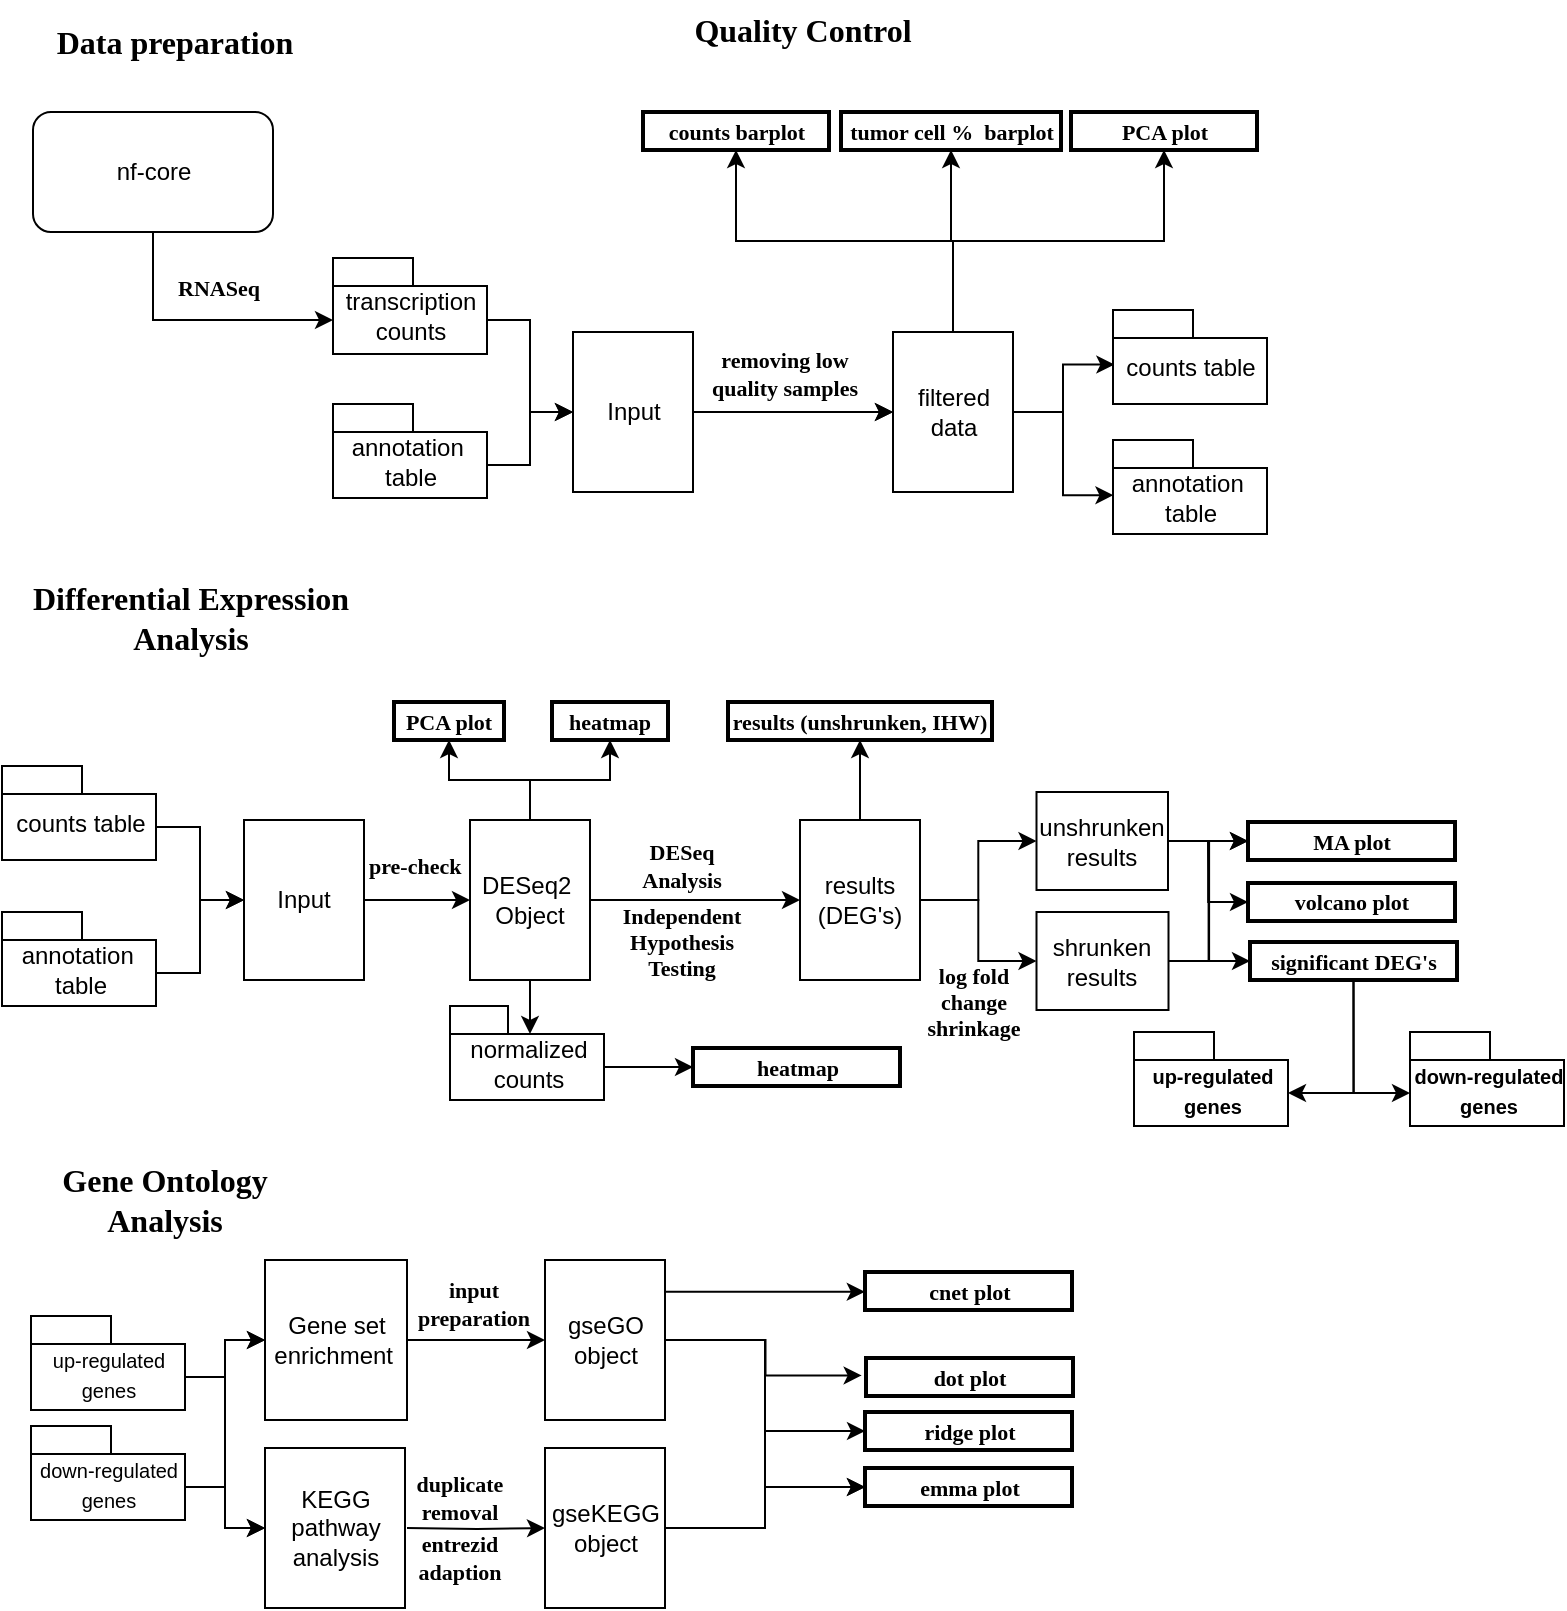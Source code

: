 <mxfile version="20.0.3" type="github">
  <diagram id="bCjTPeAco60ox-aivxKD" name="Page-1">
    <mxGraphModel dx="906" dy="541" grid="1" gridSize="11" guides="1" tooltips="1" connect="1" arrows="1" fold="1" page="1" pageScale="1" pageWidth="827" pageHeight="1169" math="0" shadow="0">
      <root>
        <mxCell id="0" />
        <mxCell id="1" parent="0" />
        <mxCell id="0bk85MqHZsK9ZeTsj-VL-3" style="edgeStyle=orthogonalEdgeStyle;rounded=0;orthogonalLoop=1;jettySize=auto;html=1;exitX=1;exitY=0.5;exitDx=0;exitDy=0;entryX=0;entryY=0.5;entryDx=0;entryDy=0;fontSize=13;" edge="1" parent="1" source="8gjiBj3QGvy9vOmuxcWl-2" target="8gjiBj3QGvy9vOmuxcWl-20">
          <mxGeometry relative="1" as="geometry" />
        </mxCell>
        <mxCell id="0bk85MqHZsK9ZeTsj-VL-14" value="" style="edgeStyle=orthogonalEdgeStyle;rounded=0;orthogonalLoop=1;jettySize=auto;html=1;fontSize=12;" edge="1" parent="1" source="8gjiBj3QGvy9vOmuxcWl-2" target="8gjiBj3QGvy9vOmuxcWl-20">
          <mxGeometry relative="1" as="geometry" />
        </mxCell>
        <mxCell id="8gjiBj3QGvy9vOmuxcWl-2" value="Input" style="rounded=0;whiteSpace=wrap;html=1;" parent="1" vertex="1">
          <mxGeometry x="310.5" y="210" width="60" height="80" as="geometry" />
        </mxCell>
        <mxCell id="8gjiBj3QGvy9vOmuxcWl-73" style="edgeStyle=orthogonalEdgeStyle;rounded=0;orthogonalLoop=1;jettySize=auto;html=1;exitX=0;exitY=0;exitDx=77;exitDy=31.0;exitPerimeter=0;entryX=0;entryY=0.5;entryDx=0;entryDy=0;fontFamily=Times New Roman;fontSize=9;" parent="1" source="8gjiBj3QGvy9vOmuxcWl-3" target="8gjiBj3QGvy9vOmuxcWl-2" edge="1">
          <mxGeometry relative="1" as="geometry" />
        </mxCell>
        <mxCell id="8gjiBj3QGvy9vOmuxcWl-3" value="&lt;span style=&quot;font-weight: normal;&quot;&gt;transcription &lt;br&gt;counts&lt;/span&gt;" style="shape=folder;fontStyle=1;spacingTop=10;tabWidth=40;tabHeight=14;tabPosition=left;html=1;" parent="1" vertex="1">
          <mxGeometry x="190.5" y="173" width="77" height="48" as="geometry" />
        </mxCell>
        <mxCell id="0bk85MqHZsK9ZeTsj-VL-12" style="edgeStyle=orthogonalEdgeStyle;rounded=0;orthogonalLoop=1;jettySize=auto;html=1;exitX=0.5;exitY=1;exitDx=0;exitDy=0;entryX=0;entryY=0;entryDx=0;entryDy=31;entryPerimeter=0;fontSize=12;" edge="1" parent="1" source="8gjiBj3QGvy9vOmuxcWl-4" target="8gjiBj3QGvy9vOmuxcWl-3">
          <mxGeometry relative="1" as="geometry" />
        </mxCell>
        <mxCell id="8gjiBj3QGvy9vOmuxcWl-4" value="nf-core" style="rounded=1;whiteSpace=wrap;html=1;" parent="1" vertex="1">
          <mxGeometry x="40.5" y="100" width="120" height="60" as="geometry" />
        </mxCell>
        <mxCell id="8gjiBj3QGvy9vOmuxcWl-72" style="edgeStyle=orthogonalEdgeStyle;rounded=0;orthogonalLoop=1;jettySize=auto;html=1;exitX=0;exitY=0;exitDx=77;exitDy=30.5;exitPerimeter=0;entryX=0;entryY=0.5;entryDx=0;entryDy=0;fontFamily=Times New Roman;fontSize=9;" parent="1" source="8gjiBj3QGvy9vOmuxcWl-7" target="8gjiBj3QGvy9vOmuxcWl-2" edge="1">
          <mxGeometry relative="1" as="geometry" />
        </mxCell>
        <mxCell id="8gjiBj3QGvy9vOmuxcWl-7" value="&lt;span style=&quot;font-weight: normal;&quot;&gt;annotation&amp;nbsp;&lt;br&gt;table&lt;/span&gt;" style="shape=folder;fontStyle=1;spacingTop=10;tabWidth=40;tabHeight=14;tabPosition=left;html=1;" parent="1" vertex="1">
          <mxGeometry x="190.5" y="246" width="77" height="47" as="geometry" />
        </mxCell>
        <mxCell id="8gjiBj3QGvy9vOmuxcWl-11" value="Quality Control" style="text;html=1;align=center;verticalAlign=middle;resizable=0;points=[];autosize=1;strokeColor=none;fillColor=none;fontSize=16;fontFamily=Times New Roman;fontStyle=1" parent="1" vertex="1">
          <mxGeometry x="360" y="44" width="130" height="30" as="geometry" />
        </mxCell>
        <mxCell id="8gjiBj3QGvy9vOmuxcWl-13" value="Data preparation" style="text;html=1;align=center;verticalAlign=middle;resizable=0;points=[];autosize=1;strokeColor=none;fillColor=none;fontSize=16;fontFamily=Times New Roman;fontStyle=1" parent="1" vertex="1">
          <mxGeometry x="40.5" y="50" width="140" height="30" as="geometry" />
        </mxCell>
        <mxCell id="8gjiBj3QGvy9vOmuxcWl-74" style="edgeStyle=orthogonalEdgeStyle;rounded=0;orthogonalLoop=1;jettySize=auto;html=1;exitX=0.5;exitY=0;exitDx=0;exitDy=0;entryX=0.5;entryY=1;entryDx=0;entryDy=0;fontFamily=Times New Roman;fontSize=9;" parent="1" source="8gjiBj3QGvy9vOmuxcWl-20" target="8gjiBj3QGvy9vOmuxcWl-26" edge="1">
          <mxGeometry relative="1" as="geometry" />
        </mxCell>
        <mxCell id="8gjiBj3QGvy9vOmuxcWl-75" style="edgeStyle=orthogonalEdgeStyle;rounded=0;orthogonalLoop=1;jettySize=auto;html=1;exitX=0.5;exitY=0;exitDx=0;exitDy=0;entryX=0.5;entryY=1;entryDx=0;entryDy=0;fontFamily=Times New Roman;fontSize=9;" parent="1" source="8gjiBj3QGvy9vOmuxcWl-20" target="8gjiBj3QGvy9vOmuxcWl-27" edge="1">
          <mxGeometry relative="1" as="geometry" />
        </mxCell>
        <mxCell id="8gjiBj3QGvy9vOmuxcWl-76" style="edgeStyle=orthogonalEdgeStyle;rounded=0;orthogonalLoop=1;jettySize=auto;html=1;exitX=0.5;exitY=0;exitDx=0;exitDy=0;entryX=0.5;entryY=1;entryDx=0;entryDy=0;fontFamily=Times New Roman;fontSize=9;" parent="1" source="8gjiBj3QGvy9vOmuxcWl-20" target="8gjiBj3QGvy9vOmuxcWl-28" edge="1">
          <mxGeometry relative="1" as="geometry" />
        </mxCell>
        <mxCell id="0bk85MqHZsK9ZeTsj-VL-10" style="edgeStyle=orthogonalEdgeStyle;rounded=0;orthogonalLoop=1;jettySize=auto;html=1;exitX=1;exitY=0.5;exitDx=0;exitDy=0;entryX=0.009;entryY=0.58;entryDx=0;entryDy=0;entryPerimeter=0;fontSize=13;" edge="1" parent="1" source="8gjiBj3QGvy9vOmuxcWl-20" target="0bk85MqHZsK9ZeTsj-VL-6">
          <mxGeometry relative="1" as="geometry" />
        </mxCell>
        <mxCell id="0bk85MqHZsK9ZeTsj-VL-11" style="edgeStyle=orthogonalEdgeStyle;rounded=0;orthogonalLoop=1;jettySize=auto;html=1;entryX=0.003;entryY=0.587;entryDx=0;entryDy=0;entryPerimeter=0;fontSize=13;" edge="1" parent="1" source="8gjiBj3QGvy9vOmuxcWl-20" target="0bk85MqHZsK9ZeTsj-VL-5">
          <mxGeometry relative="1" as="geometry" />
        </mxCell>
        <mxCell id="8gjiBj3QGvy9vOmuxcWl-20" value="filtered data" style="rounded=0;whiteSpace=wrap;html=1;" parent="1" vertex="1">
          <mxGeometry x="470.5" y="210" width="60" height="80" as="geometry" />
        </mxCell>
        <mxCell id="8gjiBj3QGvy9vOmuxcWl-26" value="counts barplot" style="rounded=0;whiteSpace=wrap;html=1;fontFamily=Times New Roman;fontSize=11;strokeWidth=2;fontStyle=1" parent="1" vertex="1">
          <mxGeometry x="345.5" y="100" width="93" height="19" as="geometry" />
        </mxCell>
        <mxCell id="8gjiBj3QGvy9vOmuxcWl-27" value="tumor cell %&amp;nbsp; barplot" style="rounded=0;whiteSpace=wrap;html=1;fontFamily=Times New Roman;fontSize=11;strokeWidth=2;fontStyle=1" parent="1" vertex="1">
          <mxGeometry x="444.5" y="100" width="110" height="19" as="geometry" />
        </mxCell>
        <mxCell id="8gjiBj3QGvy9vOmuxcWl-28" value="PCA plot" style="rounded=0;whiteSpace=wrap;html=1;fontFamily=Times New Roman;fontSize=11;strokeWidth=2;fontStyle=1" parent="1" vertex="1">
          <mxGeometry x="559.5" y="100" width="93" height="19" as="geometry" />
        </mxCell>
        <mxCell id="8gjiBj3QGvy9vOmuxcWl-34" value="Differential Expression&lt;br&gt;Analysis" style="text;html=1;align=center;verticalAlign=middle;resizable=0;points=[];autosize=1;strokeColor=none;fillColor=none;fontSize=16;fontFamily=Times New Roman;fontStyle=1" parent="1" vertex="1">
          <mxGeometry x="25" y="325" width="187" height="55" as="geometry" />
        </mxCell>
        <mxCell id="8gjiBj3QGvy9vOmuxcWl-53" style="edgeStyle=orthogonalEdgeStyle;rounded=0;orthogonalLoop=1;jettySize=auto;html=1;exitX=0;exitY=0;exitDx=77;exitDy=30.5;exitPerimeter=0;entryX=0;entryY=0.5;entryDx=0;entryDy=0;fontFamily=Times New Roman;fontSize=9;" parent="1" source="8gjiBj3QGvy9vOmuxcWl-35" target="8gjiBj3QGvy9vOmuxcWl-41" edge="1">
          <mxGeometry relative="1" as="geometry" />
        </mxCell>
        <mxCell id="8gjiBj3QGvy9vOmuxcWl-35" value="&lt;span style=&quot;font-weight: normal;&quot;&gt;annotation&amp;nbsp;&lt;br&gt;table&lt;/span&gt;" style="shape=folder;fontStyle=1;spacingTop=10;tabWidth=40;tabHeight=14;tabPosition=left;html=1;" parent="1" vertex="1">
          <mxGeometry x="25" y="500" width="77" height="47" as="geometry" />
        </mxCell>
        <mxCell id="8gjiBj3QGvy9vOmuxcWl-56" style="edgeStyle=orthogonalEdgeStyle;rounded=0;orthogonalLoop=1;jettySize=auto;html=1;exitX=0;exitY=0;exitDx=77;exitDy=30.5;exitPerimeter=0;entryX=0;entryY=0.5;entryDx=0;entryDy=0;fontFamily=Times New Roman;fontSize=9;" parent="1" source="8gjiBj3QGvy9vOmuxcWl-37" target="8gjiBj3QGvy9vOmuxcWl-41" edge="1">
          <mxGeometry relative="1" as="geometry" />
        </mxCell>
        <mxCell id="8gjiBj3QGvy9vOmuxcWl-37" value="&lt;span style=&quot;font-weight: 400;&quot;&gt;counts table&lt;/span&gt;" style="shape=folder;fontStyle=1;spacingTop=10;tabWidth=40;tabHeight=14;tabPosition=left;html=1;" parent="1" vertex="1">
          <mxGeometry x="25" y="427" width="77" height="47" as="geometry" />
        </mxCell>
        <mxCell id="8gjiBj3QGvy9vOmuxcWl-41" value="Input" style="rounded=0;whiteSpace=wrap;html=1;" parent="1" vertex="1">
          <mxGeometry x="146" y="454" width="60" height="80" as="geometry" />
        </mxCell>
        <mxCell id="8gjiBj3QGvy9vOmuxcWl-51" style="edgeStyle=orthogonalEdgeStyle;rounded=0;orthogonalLoop=1;jettySize=auto;html=1;exitX=0.5;exitY=0;exitDx=0;exitDy=0;entryX=0.5;entryY=1;entryDx=0;entryDy=0;fontFamily=Times New Roman;fontSize=9;" parent="1" source="8gjiBj3QGvy9vOmuxcWl-43" target="8gjiBj3QGvy9vOmuxcWl-47" edge="1">
          <mxGeometry relative="1" as="geometry" />
        </mxCell>
        <mxCell id="8gjiBj3QGvy9vOmuxcWl-52" style="edgeStyle=orthogonalEdgeStyle;rounded=0;orthogonalLoop=1;jettySize=auto;html=1;exitX=0.5;exitY=0;exitDx=0;exitDy=0;entryX=0.5;entryY=1;entryDx=0;entryDy=0;fontFamily=Times New Roman;fontSize=9;" parent="1" source="8gjiBj3QGvy9vOmuxcWl-43" target="8gjiBj3QGvy9vOmuxcWl-48" edge="1">
          <mxGeometry relative="1" as="geometry" />
        </mxCell>
        <mxCell id="8gjiBj3QGvy9vOmuxcWl-58" style="edgeStyle=orthogonalEdgeStyle;rounded=0;orthogonalLoop=1;jettySize=auto;html=1;exitX=1;exitY=0.5;exitDx=0;exitDy=0;fontFamily=Times New Roman;fontSize=9;" parent="1" source="8gjiBj3QGvy9vOmuxcWl-43" target="8gjiBj3QGvy9vOmuxcWl-57" edge="1">
          <mxGeometry relative="1" as="geometry" />
        </mxCell>
        <mxCell id="8gjiBj3QGvy9vOmuxcWl-93" style="edgeStyle=orthogonalEdgeStyle;rounded=0;orthogonalLoop=1;jettySize=auto;html=1;exitX=0.5;exitY=1;exitDx=0;exitDy=0;entryX=0;entryY=0;entryDx=40;entryDy=14;entryPerimeter=0;fontFamily=Times New Roman;fontSize=9;" parent="1" source="8gjiBj3QGvy9vOmuxcWl-43" target="8gjiBj3QGvy9vOmuxcWl-92" edge="1">
          <mxGeometry relative="1" as="geometry" />
        </mxCell>
        <mxCell id="8gjiBj3QGvy9vOmuxcWl-43" value="DESeq2&amp;nbsp;&lt;br&gt;Object" style="rounded=0;whiteSpace=wrap;html=1;" parent="1" vertex="1">
          <mxGeometry x="259" y="454" width="60" height="80" as="geometry" />
        </mxCell>
        <mxCell id="8gjiBj3QGvy9vOmuxcWl-44" value="" style="endArrow=classic;html=1;rounded=0;fontFamily=Times New Roman;fontSize=9;exitX=1;exitY=0.5;exitDx=0;exitDy=0;entryX=0;entryY=0.5;entryDx=0;entryDy=0;" parent="1" source="8gjiBj3QGvy9vOmuxcWl-41" target="8gjiBj3QGvy9vOmuxcWl-43" edge="1">
          <mxGeometry width="50" height="50" relative="1" as="geometry">
            <mxPoint x="234.24" y="470.5" as="sourcePoint" />
            <mxPoint x="277.76" y="511" as="targetPoint" />
          </mxGeometry>
        </mxCell>
        <mxCell id="8gjiBj3QGvy9vOmuxcWl-45" value="pre-check&amp;nbsp;" style="text;html=1;strokeColor=none;fillColor=none;align=center;verticalAlign=middle;whiteSpace=wrap;rounded=0;fontFamily=Times New Roman;fontSize=11;fontStyle=1" parent="1" vertex="1">
          <mxGeometry x="203" y="462" width="60" height="30" as="geometry" />
        </mxCell>
        <mxCell id="8gjiBj3QGvy9vOmuxcWl-47" value="PCA plot" style="rounded=0;whiteSpace=wrap;html=1;fontFamily=Times New Roman;fontSize=11;strokeWidth=2;fontStyle=1" parent="1" vertex="1">
          <mxGeometry x="221" y="395" width="55" height="19" as="geometry" />
        </mxCell>
        <mxCell id="8gjiBj3QGvy9vOmuxcWl-48" value="heatmap" style="rounded=0;whiteSpace=wrap;html=1;fontFamily=Times New Roman;fontSize=11;strokeWidth=2;fontStyle=1" parent="1" vertex="1">
          <mxGeometry x="300" y="395" width="58" height="19" as="geometry" />
        </mxCell>
        <mxCell id="8gjiBj3QGvy9vOmuxcWl-63" style="edgeStyle=orthogonalEdgeStyle;rounded=0;orthogonalLoop=1;jettySize=auto;html=1;exitX=0.5;exitY=0;exitDx=0;exitDy=0;entryX=0.5;entryY=1;entryDx=0;entryDy=0;fontFamily=Times New Roman;fontSize=9;" parent="1" source="8gjiBj3QGvy9vOmuxcWl-57" target="8gjiBj3QGvy9vOmuxcWl-62" edge="1">
          <mxGeometry relative="1" as="geometry" />
        </mxCell>
        <mxCell id="8gjiBj3QGvy9vOmuxcWl-65" style="edgeStyle=orthogonalEdgeStyle;rounded=0;orthogonalLoop=1;jettySize=auto;html=1;exitX=1;exitY=0.5;exitDx=0;exitDy=0;entryX=0;entryY=0.5;entryDx=0;entryDy=0;fontFamily=Times New Roman;fontSize=9;" parent="1" source="8gjiBj3QGvy9vOmuxcWl-57" target="8gjiBj3QGvy9vOmuxcWl-64" edge="1">
          <mxGeometry relative="1" as="geometry" />
        </mxCell>
        <mxCell id="8gjiBj3QGvy9vOmuxcWl-78" style="edgeStyle=orthogonalEdgeStyle;rounded=0;orthogonalLoop=1;jettySize=auto;html=1;exitX=1;exitY=0.5;exitDx=0;exitDy=0;entryX=0;entryY=0.5;entryDx=0;entryDy=0;fontFamily=Times New Roman;fontSize=9;" parent="1" source="8gjiBj3QGvy9vOmuxcWl-57" target="8gjiBj3QGvy9vOmuxcWl-77" edge="1">
          <mxGeometry relative="1" as="geometry" />
        </mxCell>
        <mxCell id="8gjiBj3QGvy9vOmuxcWl-57" value="results (DEG&#39;s)" style="rounded=0;whiteSpace=wrap;html=1;" parent="1" vertex="1">
          <mxGeometry x="424" y="454" width="60" height="80" as="geometry" />
        </mxCell>
        <mxCell id="8gjiBj3QGvy9vOmuxcWl-59" value="DESeq Analysis" style="text;html=1;strokeColor=none;fillColor=none;align=center;verticalAlign=middle;whiteSpace=wrap;rounded=0;fontFamily=Times New Roman;fontSize=11;fontStyle=1" parent="1" vertex="1">
          <mxGeometry x="334.5" y="462" width="60" height="30" as="geometry" />
        </mxCell>
        <mxCell id="8gjiBj3QGvy9vOmuxcWl-60" value="Independent Hypothesis Testing" style="text;html=1;strokeColor=none;fillColor=none;align=center;verticalAlign=middle;whiteSpace=wrap;rounded=0;fontFamily=Times New Roman;fontSize=11;fontStyle=1" parent="1" vertex="1">
          <mxGeometry x="334.5" y="500" width="60" height="30" as="geometry" />
        </mxCell>
        <mxCell id="8gjiBj3QGvy9vOmuxcWl-62" value="&lt;b&gt;&lt;font style=&quot;font-size: 11px;&quot;&gt;results (unshrunken, IHW)&lt;/font&gt;&lt;/b&gt;" style="rounded=0;whiteSpace=wrap;html=1;fontFamily=Times New Roman;fontSize=9;strokeWidth=2;" parent="1" vertex="1">
          <mxGeometry x="388" y="395" width="132" height="19" as="geometry" />
        </mxCell>
        <mxCell id="8gjiBj3QGvy9vOmuxcWl-90" style="edgeStyle=orthogonalEdgeStyle;rounded=0;orthogonalLoop=1;jettySize=auto;html=1;exitX=1;exitY=0.5;exitDx=0;exitDy=0;entryX=0;entryY=0.5;entryDx=0;entryDy=0;fontFamily=Times New Roman;fontSize=9;" parent="1" source="8gjiBj3QGvy9vOmuxcWl-64" target="8gjiBj3QGvy9vOmuxcWl-67" edge="1">
          <mxGeometry relative="1" as="geometry" />
        </mxCell>
        <mxCell id="8gjiBj3QGvy9vOmuxcWl-64" value="shrunken results" style="rounded=0;whiteSpace=wrap;html=1;" parent="1" vertex="1">
          <mxGeometry x="542.25" y="500" width="66" height="49" as="geometry" />
        </mxCell>
        <mxCell id="8gjiBj3QGvy9vOmuxcWl-66" value="log fold change shrinkage" style="text;html=1;strokeColor=none;fillColor=none;align=center;verticalAlign=middle;whiteSpace=wrap;rounded=0;fontFamily=Times New Roman;fontSize=11;fontStyle=1" parent="1" vertex="1">
          <mxGeometry x="481" y="530" width="60" height="30" as="geometry" />
        </mxCell>
        <mxCell id="8gjiBj3QGvy9vOmuxcWl-67" value="MA plot" style="rounded=0;whiteSpace=wrap;html=1;fontFamily=Times New Roman;fontSize=11;strokeWidth=2;fontStyle=1" parent="1" vertex="1">
          <mxGeometry x="648" y="455" width="103.5" height="19" as="geometry" />
        </mxCell>
        <mxCell id="8gjiBj3QGvy9vOmuxcWl-87" style="edgeStyle=orthogonalEdgeStyle;rounded=0;orthogonalLoop=1;jettySize=auto;html=1;exitX=1;exitY=0.5;exitDx=0;exitDy=0;entryX=0;entryY=0.5;entryDx=0;entryDy=0;fontFamily=Times New Roman;fontSize=9;" parent="1" source="8gjiBj3QGvy9vOmuxcWl-77" target="8gjiBj3QGvy9vOmuxcWl-67" edge="1">
          <mxGeometry relative="1" as="geometry" />
        </mxCell>
        <mxCell id="8gjiBj3QGvy9vOmuxcWl-88" style="edgeStyle=orthogonalEdgeStyle;rounded=0;orthogonalLoop=1;jettySize=auto;html=1;exitX=1;exitY=0.5;exitDx=0;exitDy=0;entryX=0;entryY=0.5;entryDx=0;entryDy=0;fontFamily=Times New Roman;fontSize=9;" parent="1" source="8gjiBj3QGvy9vOmuxcWl-77" target="8gjiBj3QGvy9vOmuxcWl-84" edge="1">
          <mxGeometry relative="1" as="geometry" />
        </mxCell>
        <mxCell id="8gjiBj3QGvy9vOmuxcWl-89" style="edgeStyle=orthogonalEdgeStyle;rounded=0;orthogonalLoop=1;jettySize=auto;html=1;exitX=1;exitY=0.5;exitDx=0;exitDy=0;entryX=0;entryY=0.5;entryDx=0;entryDy=0;fontFamily=Times New Roman;fontSize=9;" parent="1" source="8gjiBj3QGvy9vOmuxcWl-77" target="8gjiBj3QGvy9vOmuxcWl-83" edge="1">
          <mxGeometry relative="1" as="geometry" />
        </mxCell>
        <mxCell id="8gjiBj3QGvy9vOmuxcWl-77" value="unshrunken results" style="rounded=0;whiteSpace=wrap;html=1;" parent="1" vertex="1">
          <mxGeometry x="542.25" y="440" width="65.75" height="49" as="geometry" />
        </mxCell>
        <mxCell id="8gjiBj3QGvy9vOmuxcWl-97" style="edgeStyle=orthogonalEdgeStyle;rounded=0;orthogonalLoop=1;jettySize=auto;html=1;exitX=0.5;exitY=1;exitDx=0;exitDy=0;entryX=0;entryY=0;entryDx=77;entryDy=30.5;entryPerimeter=0;fontFamily=Times New Roman;fontSize=10;" parent="1" source="8gjiBj3QGvy9vOmuxcWl-83" target="8gjiBj3QGvy9vOmuxcWl-95" edge="1">
          <mxGeometry relative="1" as="geometry" />
        </mxCell>
        <mxCell id="8gjiBj3QGvy9vOmuxcWl-99" style="edgeStyle=orthogonalEdgeStyle;rounded=0;orthogonalLoop=1;jettySize=auto;html=1;exitX=0.5;exitY=1;exitDx=0;exitDy=0;entryX=0;entryY=0;entryDx=0;entryDy=30.5;entryPerimeter=0;fontFamily=Times New Roman;fontSize=10;" parent="1" source="8gjiBj3QGvy9vOmuxcWl-83" target="8gjiBj3QGvy9vOmuxcWl-96" edge="1">
          <mxGeometry relative="1" as="geometry" />
        </mxCell>
        <mxCell id="8gjiBj3QGvy9vOmuxcWl-83" value="significant DEG&#39;s" style="rounded=0;whiteSpace=wrap;html=1;fontFamily=Times New Roman;fontSize=11;strokeWidth=2;fontStyle=1" parent="1" vertex="1">
          <mxGeometry x="649" y="515" width="103.5" height="19" as="geometry" />
        </mxCell>
        <mxCell id="8gjiBj3QGvy9vOmuxcWl-84" value="volcano plot" style="rounded=0;whiteSpace=wrap;html=1;fontFamily=Times New Roman;fontSize=11;strokeWidth=2;fontStyle=1" parent="1" vertex="1">
          <mxGeometry x="648" y="485.5" width="103.5" height="19" as="geometry" />
        </mxCell>
        <mxCell id="8gjiBj3QGvy9vOmuxcWl-85" value="heatmap" style="rounded=0;whiteSpace=wrap;html=1;fontFamily=Times New Roman;fontSize=11;strokeWidth=2;fontStyle=1" parent="1" vertex="1">
          <mxGeometry x="370.5" y="568" width="103.5" height="19" as="geometry" />
        </mxCell>
        <mxCell id="8gjiBj3QGvy9vOmuxcWl-91" value="Gene Ontology&lt;br&gt;Analysis" style="text;html=1;align=center;verticalAlign=middle;resizable=0;points=[];autosize=1;strokeColor=none;fillColor=none;fontSize=16;fontFamily=Times New Roman;fontStyle=1" parent="1" vertex="1">
          <mxGeometry x="39.5" y="616" width="132" height="55" as="geometry" />
        </mxCell>
        <mxCell id="8gjiBj3QGvy9vOmuxcWl-94" style="edgeStyle=orthogonalEdgeStyle;rounded=0;orthogonalLoop=1;jettySize=auto;html=1;exitX=0;exitY=0;exitDx=77;exitDy=30.5;exitPerimeter=0;entryX=0;entryY=0.5;entryDx=0;entryDy=0;fontFamily=Times New Roman;fontSize=9;" parent="1" source="8gjiBj3QGvy9vOmuxcWl-92" target="8gjiBj3QGvy9vOmuxcWl-85" edge="1">
          <mxGeometry relative="1" as="geometry" />
        </mxCell>
        <mxCell id="8gjiBj3QGvy9vOmuxcWl-92" value="&lt;span style=&quot;font-weight: 400;&quot;&gt;normalized&lt;br&gt;counts&lt;br&gt;&lt;/span&gt;" style="shape=folder;fontStyle=1;spacingTop=10;tabWidth=29;tabHeight=14;tabPosition=left;html=1;" parent="1" vertex="1">
          <mxGeometry x="249" y="547" width="77" height="47" as="geometry" />
        </mxCell>
        <mxCell id="8gjiBj3QGvy9vOmuxcWl-95" value="&lt;font style=&quot;font-size: 10px;&quot;&gt;&lt;span style=&quot;&quot;&gt;up-regulated&lt;br&gt;&lt;/span&gt;&lt;span style=&quot;&quot;&gt;genes&lt;/span&gt;&lt;/font&gt;" style="shape=folder;fontStyle=1;spacingTop=10;tabWidth=40;tabHeight=14;tabPosition=left;html=1;" parent="1" vertex="1">
          <mxGeometry x="591" y="560" width="77" height="47" as="geometry" />
        </mxCell>
        <mxCell id="8gjiBj3QGvy9vOmuxcWl-96" value="&lt;span style=&quot;font-size: 10px;&quot;&gt;down-regulated&lt;br&gt;&lt;font style=&quot;font-size: 10px;&quot;&gt;genes&lt;/font&gt;&lt;/span&gt;" style="shape=folder;fontStyle=1;spacingTop=10;tabWidth=40;tabHeight=14;tabPosition=left;html=1;" parent="1" vertex="1">
          <mxGeometry x="729" y="560" width="77" height="47" as="geometry" />
        </mxCell>
        <mxCell id="8gjiBj3QGvy9vOmuxcWl-107" style="edgeStyle=orthogonalEdgeStyle;rounded=0;orthogonalLoop=1;jettySize=auto;html=1;exitX=0;exitY=0;exitDx=77;exitDy=30.5;exitPerimeter=0;entryX=0;entryY=0.5;entryDx=0;entryDy=0;fontFamily=Times New Roman;fontSize=10;" parent="1" source="8gjiBj3QGvy9vOmuxcWl-103" target="8gjiBj3QGvy9vOmuxcWl-105" edge="1">
          <mxGeometry relative="1" as="geometry" />
        </mxCell>
        <mxCell id="8gjiBj3QGvy9vOmuxcWl-108" style="edgeStyle=orthogonalEdgeStyle;rounded=0;orthogonalLoop=1;jettySize=auto;html=1;exitX=0;exitY=0;exitDx=77;exitDy=30.5;exitPerimeter=0;entryX=0;entryY=0.5;entryDx=0;entryDy=0;fontFamily=Times New Roman;fontSize=10;" parent="1" source="8gjiBj3QGvy9vOmuxcWl-103" target="8gjiBj3QGvy9vOmuxcWl-106" edge="1">
          <mxGeometry relative="1" as="geometry" />
        </mxCell>
        <mxCell id="8gjiBj3QGvy9vOmuxcWl-103" value="&lt;font style=&quot;font-size: 10px;&quot;&gt;&lt;span style=&quot;font-weight: 400;&quot;&gt;up-regulated&lt;br&gt;&lt;/span&gt;&lt;span style=&quot;font-weight: normal;&quot;&gt;genes&lt;/span&gt;&lt;/font&gt;" style="shape=folder;fontStyle=1;spacingTop=10;tabWidth=40;tabHeight=14;tabPosition=left;html=1;" parent="1" vertex="1">
          <mxGeometry x="39.5" y="702" width="77" height="47" as="geometry" />
        </mxCell>
        <mxCell id="8gjiBj3QGvy9vOmuxcWl-109" style="edgeStyle=orthogonalEdgeStyle;rounded=0;orthogonalLoop=1;jettySize=auto;html=1;exitX=0;exitY=0;exitDx=77;exitDy=30.5;exitPerimeter=0;entryX=0;entryY=0.5;entryDx=0;entryDy=0;fontFamily=Times New Roman;fontSize=10;" parent="1" source="8gjiBj3QGvy9vOmuxcWl-104" target="8gjiBj3QGvy9vOmuxcWl-105" edge="1">
          <mxGeometry relative="1" as="geometry" />
        </mxCell>
        <mxCell id="8gjiBj3QGvy9vOmuxcWl-110" style="edgeStyle=orthogonalEdgeStyle;rounded=0;orthogonalLoop=1;jettySize=auto;html=1;exitX=0;exitY=0;exitDx=77;exitDy=30.5;exitPerimeter=0;entryX=0;entryY=0.5;entryDx=0;entryDy=0;fontFamily=Times New Roman;fontSize=10;" parent="1" source="8gjiBj3QGvy9vOmuxcWl-104" target="8gjiBj3QGvy9vOmuxcWl-106" edge="1">
          <mxGeometry relative="1" as="geometry" />
        </mxCell>
        <mxCell id="8gjiBj3QGvy9vOmuxcWl-104" value="&lt;span style=&quot;font-weight: normal; font-size: 10px;&quot;&gt;down-regulated&lt;br&gt;&lt;font style=&quot;font-size: 10px;&quot;&gt;genes&lt;/font&gt;&lt;/span&gt;" style="shape=folder;fontStyle=1;spacingTop=10;tabWidth=40;tabHeight=14;tabPosition=left;html=1;" parent="1" vertex="1">
          <mxGeometry x="39.5" y="757" width="77" height="47" as="geometry" />
        </mxCell>
        <mxCell id="8gjiBj3QGvy9vOmuxcWl-112" style="edgeStyle=orthogonalEdgeStyle;rounded=0;orthogonalLoop=1;jettySize=auto;html=1;exitX=1;exitY=0.5;exitDx=0;exitDy=0;entryX=0;entryY=0.5;entryDx=0;entryDy=0;fontFamily=Times New Roman;fontSize=10;" parent="1" source="8gjiBj3QGvy9vOmuxcWl-105" target="8gjiBj3QGvy9vOmuxcWl-111" edge="1">
          <mxGeometry relative="1" as="geometry" />
        </mxCell>
        <mxCell id="8gjiBj3QGvy9vOmuxcWl-105" value="Gene set enrichment&amp;nbsp;" style="rounded=0;whiteSpace=wrap;html=1;" parent="1" vertex="1">
          <mxGeometry x="156.5" y="674" width="71" height="80" as="geometry" />
        </mxCell>
        <mxCell id="8gjiBj3QGvy9vOmuxcWl-106" value="KEGG pathway analysis" style="rounded=0;whiteSpace=wrap;html=1;" parent="1" vertex="1">
          <mxGeometry x="156.5" y="768" width="70" height="80" as="geometry" />
        </mxCell>
        <mxCell id="8gjiBj3QGvy9vOmuxcWl-122" style="edgeStyle=orthogonalEdgeStyle;rounded=0;orthogonalLoop=1;jettySize=auto;html=1;exitX=1;exitY=0.5;exitDx=0;exitDy=0;entryX=-0.021;entryY=0.46;entryDx=0;entryDy=0;entryPerimeter=0;fontFamily=Times New Roman;fontSize=10;" parent="1" source="8gjiBj3QGvy9vOmuxcWl-111" target="8gjiBj3QGvy9vOmuxcWl-117" edge="1">
          <mxGeometry relative="1" as="geometry" />
        </mxCell>
        <mxCell id="8gjiBj3QGvy9vOmuxcWl-123" style="edgeStyle=orthogonalEdgeStyle;rounded=0;orthogonalLoop=1;jettySize=auto;html=1;exitX=1;exitY=0.5;exitDx=0;exitDy=0;entryX=-0.001;entryY=0.417;entryDx=0;entryDy=0;entryPerimeter=0;fontFamily=Times New Roman;fontSize=10;" parent="1" edge="1">
          <mxGeometry relative="1" as="geometry">
            <mxPoint x="356.5" y="725" as="sourcePoint" />
            <mxPoint x="456.396" y="689.923" as="targetPoint" />
            <Array as="points">
              <mxPoint x="356" y="690" />
            </Array>
          </mxGeometry>
        </mxCell>
        <mxCell id="8gjiBj3QGvy9vOmuxcWl-124" style="edgeStyle=orthogonalEdgeStyle;rounded=0;orthogonalLoop=1;jettySize=auto;html=1;exitX=1;exitY=0.5;exitDx=0;exitDy=0;entryX=0;entryY=0.5;entryDx=0;entryDy=0;fontFamily=Times New Roman;fontSize=10;" parent="1" source="8gjiBj3QGvy9vOmuxcWl-111" target="8gjiBj3QGvy9vOmuxcWl-119" edge="1">
          <mxGeometry relative="1" as="geometry" />
        </mxCell>
        <mxCell id="8gjiBj3QGvy9vOmuxcWl-125" style="edgeStyle=orthogonalEdgeStyle;rounded=0;orthogonalLoop=1;jettySize=auto;html=1;exitX=1;exitY=0.5;exitDx=0;exitDy=0;entryX=0;entryY=0.5;entryDx=0;entryDy=0;fontFamily=Times New Roman;fontSize=10;" parent="1" source="8gjiBj3QGvy9vOmuxcWl-111" target="8gjiBj3QGvy9vOmuxcWl-120" edge="1">
          <mxGeometry relative="1" as="geometry" />
        </mxCell>
        <mxCell id="8gjiBj3QGvy9vOmuxcWl-111" value="gseGO object" style="rounded=0;whiteSpace=wrap;html=1;" parent="1" vertex="1">
          <mxGeometry x="296.5" y="674" width="60" height="80" as="geometry" />
        </mxCell>
        <mxCell id="8gjiBj3QGvy9vOmuxcWl-113" value="input preparation&lt;br style=&quot;font-size: 11px;&quot;&gt;" style="text;html=1;strokeColor=none;fillColor=none;align=center;verticalAlign=middle;whiteSpace=wrap;rounded=0;fontFamily=Times New Roman;fontSize=11;fontStyle=1" parent="1" vertex="1">
          <mxGeometry x="231" y="681" width="60" height="30" as="geometry" />
        </mxCell>
        <mxCell id="8gjiBj3QGvy9vOmuxcWl-114" style="edgeStyle=orthogonalEdgeStyle;rounded=0;orthogonalLoop=1;jettySize=auto;html=1;exitX=1;exitY=0.5;exitDx=0;exitDy=0;entryX=0;entryY=0.5;entryDx=0;entryDy=0;fontFamily=Times New Roman;fontSize=10;" parent="1" target="8gjiBj3QGvy9vOmuxcWl-115" edge="1">
          <mxGeometry relative="1" as="geometry">
            <mxPoint x="227.5" y="808" as="sourcePoint" />
          </mxGeometry>
        </mxCell>
        <mxCell id="8gjiBj3QGvy9vOmuxcWl-128" style="edgeStyle=orthogonalEdgeStyle;rounded=0;orthogonalLoop=1;jettySize=auto;html=1;exitX=1;exitY=0.5;exitDx=0;exitDy=0;entryX=0;entryY=0.5;entryDx=0;entryDy=0;fontFamily=Times New Roman;fontSize=10;" parent="1" source="8gjiBj3QGvy9vOmuxcWl-115" target="8gjiBj3QGvy9vOmuxcWl-120" edge="1">
          <mxGeometry relative="1" as="geometry" />
        </mxCell>
        <mxCell id="8gjiBj3QGvy9vOmuxcWl-115" value="gseKEGG&lt;br&gt;object" style="rounded=0;whiteSpace=wrap;html=1;" parent="1" vertex="1">
          <mxGeometry x="296.5" y="768" width="60" height="80" as="geometry" />
        </mxCell>
        <mxCell id="8gjiBj3QGvy9vOmuxcWl-116" value="duplicate removal" style="text;html=1;strokeColor=none;fillColor=none;align=center;verticalAlign=middle;whiteSpace=wrap;rounded=0;fontFamily=Times New Roman;fontSize=11;fontStyle=1" parent="1" vertex="1">
          <mxGeometry x="224" y="778" width="60" height="30" as="geometry" />
        </mxCell>
        <mxCell id="8gjiBj3QGvy9vOmuxcWl-117" value="dot plot" style="rounded=0;whiteSpace=wrap;html=1;fontFamily=Times New Roman;fontSize=11;strokeWidth=2;fontStyle=1" parent="1" vertex="1">
          <mxGeometry x="457" y="723" width="103.5" height="19" as="geometry" />
        </mxCell>
        <mxCell id="8gjiBj3QGvy9vOmuxcWl-118" value="cnet plot" style="rounded=0;whiteSpace=wrap;html=1;fontFamily=Times New Roman;fontSize=11;strokeWidth=2;fontStyle=1" parent="1" vertex="1">
          <mxGeometry x="456.5" y="680" width="103.5" height="19" as="geometry" />
        </mxCell>
        <mxCell id="8gjiBj3QGvy9vOmuxcWl-119" value="ridge plot" style="rounded=0;whiteSpace=wrap;html=1;fontFamily=Times New Roman;fontSize=11;strokeWidth=2;fontStyle=1" parent="1" vertex="1">
          <mxGeometry x="456.5" y="750" width="103.5" height="19" as="geometry" />
        </mxCell>
        <mxCell id="8gjiBj3QGvy9vOmuxcWl-120" value="emma plot" style="rounded=0;whiteSpace=wrap;html=1;fontFamily=Times New Roman;fontSize=11;strokeWidth=2;fontStyle=1" parent="1" vertex="1">
          <mxGeometry x="456.5" y="778" width="103.5" height="19" as="geometry" />
        </mxCell>
        <mxCell id="8gjiBj3QGvy9vOmuxcWl-126" value="entrezid adaption" style="text;html=1;strokeColor=none;fillColor=none;align=center;verticalAlign=middle;whiteSpace=wrap;rounded=0;fontFamily=Times New Roman;fontSize=11;fontStyle=1" parent="1" vertex="1">
          <mxGeometry x="224" y="808" width="60" height="30" as="geometry" />
        </mxCell>
        <mxCell id="0bk85MqHZsK9ZeTsj-VL-4" value="removing low quality samples" style="text;html=1;strokeColor=none;fillColor=none;align=center;verticalAlign=middle;whiteSpace=wrap;rounded=0;fontFamily=Times New Roman;fontSize=11;fontStyle=1" vertex="1" parent="1">
          <mxGeometry x="368.75" y="216" width="94.75" height="30" as="geometry" />
        </mxCell>
        <mxCell id="0bk85MqHZsK9ZeTsj-VL-5" value="&lt;span style=&quot;font-weight: normal;&quot;&gt;annotation&amp;nbsp;&lt;br&gt;table&lt;/span&gt;" style="shape=folder;fontStyle=1;spacingTop=10;tabWidth=40;tabHeight=14;tabPosition=left;html=1;" vertex="1" parent="1">
          <mxGeometry x="580.5" y="264" width="77" height="47" as="geometry" />
        </mxCell>
        <mxCell id="0bk85MqHZsK9ZeTsj-VL-6" value="&lt;span style=&quot;font-weight: 400;&quot;&gt;counts table&lt;/span&gt;" style="shape=folder;fontStyle=1;spacingTop=10;tabWidth=40;tabHeight=14;tabPosition=left;html=1;" vertex="1" parent="1">
          <mxGeometry x="580.5" y="199" width="77" height="47" as="geometry" />
        </mxCell>
        <mxCell id="0bk85MqHZsK9ZeTsj-VL-13" value="RNASeq" style="text;html=1;strokeColor=none;fillColor=none;align=center;verticalAlign=middle;whiteSpace=wrap;rounded=0;fontFamily=Times New Roman;fontSize=11;fontStyle=1" vertex="1" parent="1">
          <mxGeometry x="85.75" y="173" width="94.75" height="30" as="geometry" />
        </mxCell>
      </root>
    </mxGraphModel>
  </diagram>
</mxfile>
